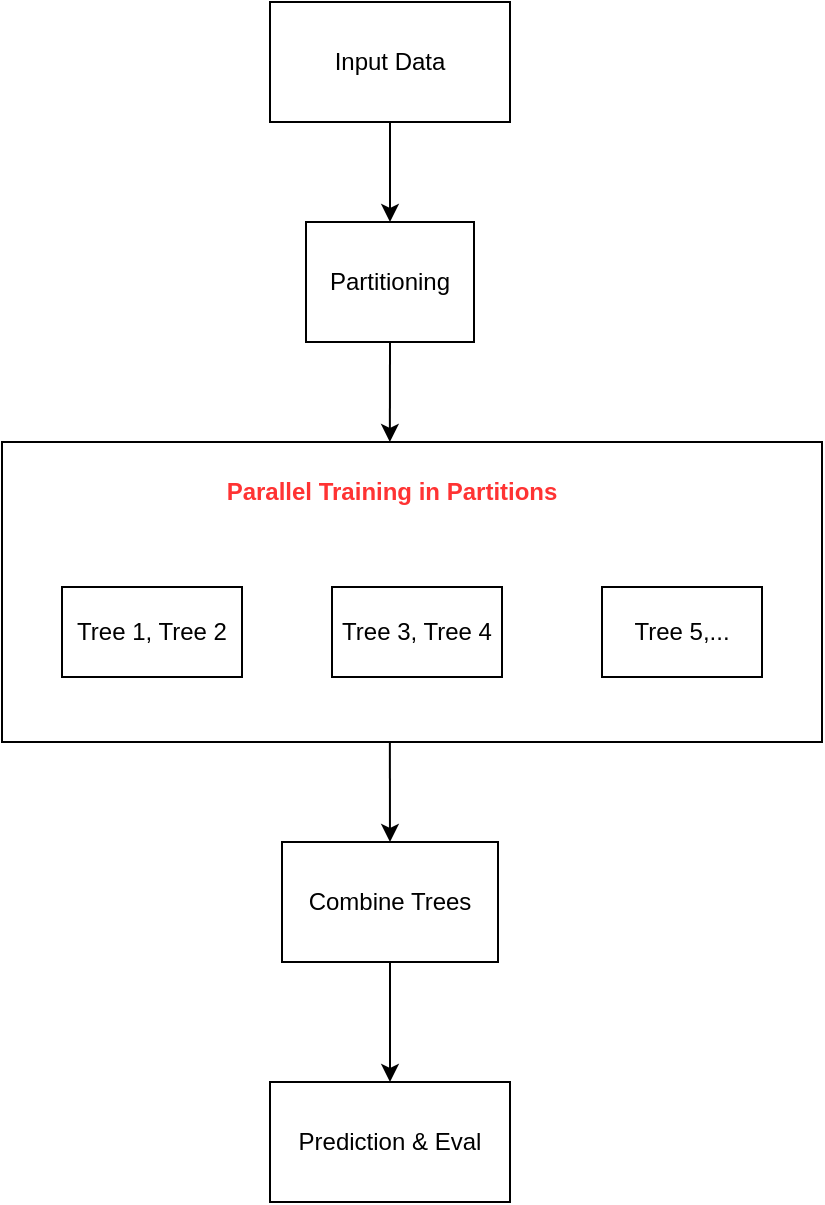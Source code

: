 <mxfile version="24.8.6">
  <diagram name="Trang-1" id="ekllcXo8td1J82olsEtJ">
    <mxGraphModel dx="1235" dy="614" grid="1" gridSize="10" guides="1" tooltips="1" connect="1" arrows="1" fold="1" page="1" pageScale="1" pageWidth="827" pageHeight="1169" math="0" shadow="0">
      <root>
        <mxCell id="0" />
        <mxCell id="1" parent="0" />
        <mxCell id="926DR4gDDbwK-Y_MSjXk-1" value="Input Data" style="rounded=0;whiteSpace=wrap;html=1;" vertex="1" parent="1">
          <mxGeometry x="354" y="40" width="120" height="60" as="geometry" />
        </mxCell>
        <mxCell id="926DR4gDDbwK-Y_MSjXk-2" value="Partitioning" style="rounded=0;whiteSpace=wrap;html=1;" vertex="1" parent="1">
          <mxGeometry x="372" y="150" width="84" height="60" as="geometry" />
        </mxCell>
        <mxCell id="926DR4gDDbwK-Y_MSjXk-3" value="" style="endArrow=classic;html=1;rounded=0;exitX=0.5;exitY=1;exitDx=0;exitDy=0;" edge="1" parent="1" source="926DR4gDDbwK-Y_MSjXk-1" target="926DR4gDDbwK-Y_MSjXk-2">
          <mxGeometry width="50" height="50" relative="1" as="geometry">
            <mxPoint x="390" y="300" as="sourcePoint" />
            <mxPoint x="440" y="250" as="targetPoint" />
          </mxGeometry>
        </mxCell>
        <mxCell id="926DR4gDDbwK-Y_MSjXk-4" value="" style="rounded=0;whiteSpace=wrap;html=1;" vertex="1" parent="1">
          <mxGeometry x="220" y="260" width="410" height="150" as="geometry" />
        </mxCell>
        <mxCell id="926DR4gDDbwK-Y_MSjXk-5" value="Tree 1, Tree 2" style="rounded=0;whiteSpace=wrap;html=1;" vertex="1" parent="1">
          <mxGeometry x="250" y="332.5" width="90" height="45" as="geometry" />
        </mxCell>
        <mxCell id="926DR4gDDbwK-Y_MSjXk-6" value="&lt;b&gt;&lt;font color=&quot;#ff3333&quot;&gt;Parallel Training in Partitions&lt;/font&gt;&lt;/b&gt;" style="text;html=1;align=center;verticalAlign=middle;whiteSpace=wrap;rounded=0;" vertex="1" parent="1">
          <mxGeometry x="270" y="270" width="290" height="30" as="geometry" />
        </mxCell>
        <mxCell id="926DR4gDDbwK-Y_MSjXk-7" value="Tree 3, Tree 4" style="rounded=0;whiteSpace=wrap;html=1;" vertex="1" parent="1">
          <mxGeometry x="385" y="332.5" width="85" height="45" as="geometry" />
        </mxCell>
        <mxCell id="926DR4gDDbwK-Y_MSjXk-8" value="Tree 5,..." style="rounded=0;whiteSpace=wrap;html=1;" vertex="1" parent="1">
          <mxGeometry x="520" y="332.5" width="80" height="45" as="geometry" />
        </mxCell>
        <mxCell id="926DR4gDDbwK-Y_MSjXk-9" value="" style="endArrow=classic;html=1;rounded=0;exitX=0.5;exitY=1;exitDx=0;exitDy=0;entryX=0.473;entryY=0;entryDx=0;entryDy=0;entryPerimeter=0;" edge="1" parent="1" source="926DR4gDDbwK-Y_MSjXk-2" target="926DR4gDDbwK-Y_MSjXk-4">
          <mxGeometry width="50" height="50" relative="1" as="geometry">
            <mxPoint x="414.5" y="230" as="sourcePoint" />
            <mxPoint x="414.5" y="280" as="targetPoint" />
          </mxGeometry>
        </mxCell>
        <mxCell id="926DR4gDDbwK-Y_MSjXk-11" value="Combine Trees" style="rounded=0;whiteSpace=wrap;html=1;" vertex="1" parent="1">
          <mxGeometry x="360" y="460" width="108" height="60" as="geometry" />
        </mxCell>
        <mxCell id="926DR4gDDbwK-Y_MSjXk-14" value="" style="endArrow=classic;html=1;rounded=0;exitX=0.473;exitY=1;exitDx=0;exitDy=0;exitPerimeter=0;entryX=0.5;entryY=0;entryDx=0;entryDy=0;" edge="1" parent="1" source="926DR4gDDbwK-Y_MSjXk-4" target="926DR4gDDbwK-Y_MSjXk-11">
          <mxGeometry width="50" height="50" relative="1" as="geometry">
            <mxPoint x="413" y="430" as="sourcePoint" />
            <mxPoint x="413" y="470" as="targetPoint" />
          </mxGeometry>
        </mxCell>
        <mxCell id="926DR4gDDbwK-Y_MSjXk-15" value="Prediction &amp;amp; Eval" style="rounded=0;whiteSpace=wrap;html=1;" vertex="1" parent="1">
          <mxGeometry x="354" y="580" width="120" height="60" as="geometry" />
        </mxCell>
        <mxCell id="926DR4gDDbwK-Y_MSjXk-17" value="" style="endArrow=classic;html=1;rounded=0;entryX=0.5;entryY=0;entryDx=0;entryDy=0;" edge="1" parent="1" source="926DR4gDDbwK-Y_MSjXk-11" target="926DR4gDDbwK-Y_MSjXk-15">
          <mxGeometry width="50" height="50" relative="1" as="geometry">
            <mxPoint x="413" y="540" as="sourcePoint" />
            <mxPoint x="413" y="590" as="targetPoint" />
          </mxGeometry>
        </mxCell>
      </root>
    </mxGraphModel>
  </diagram>
</mxfile>

